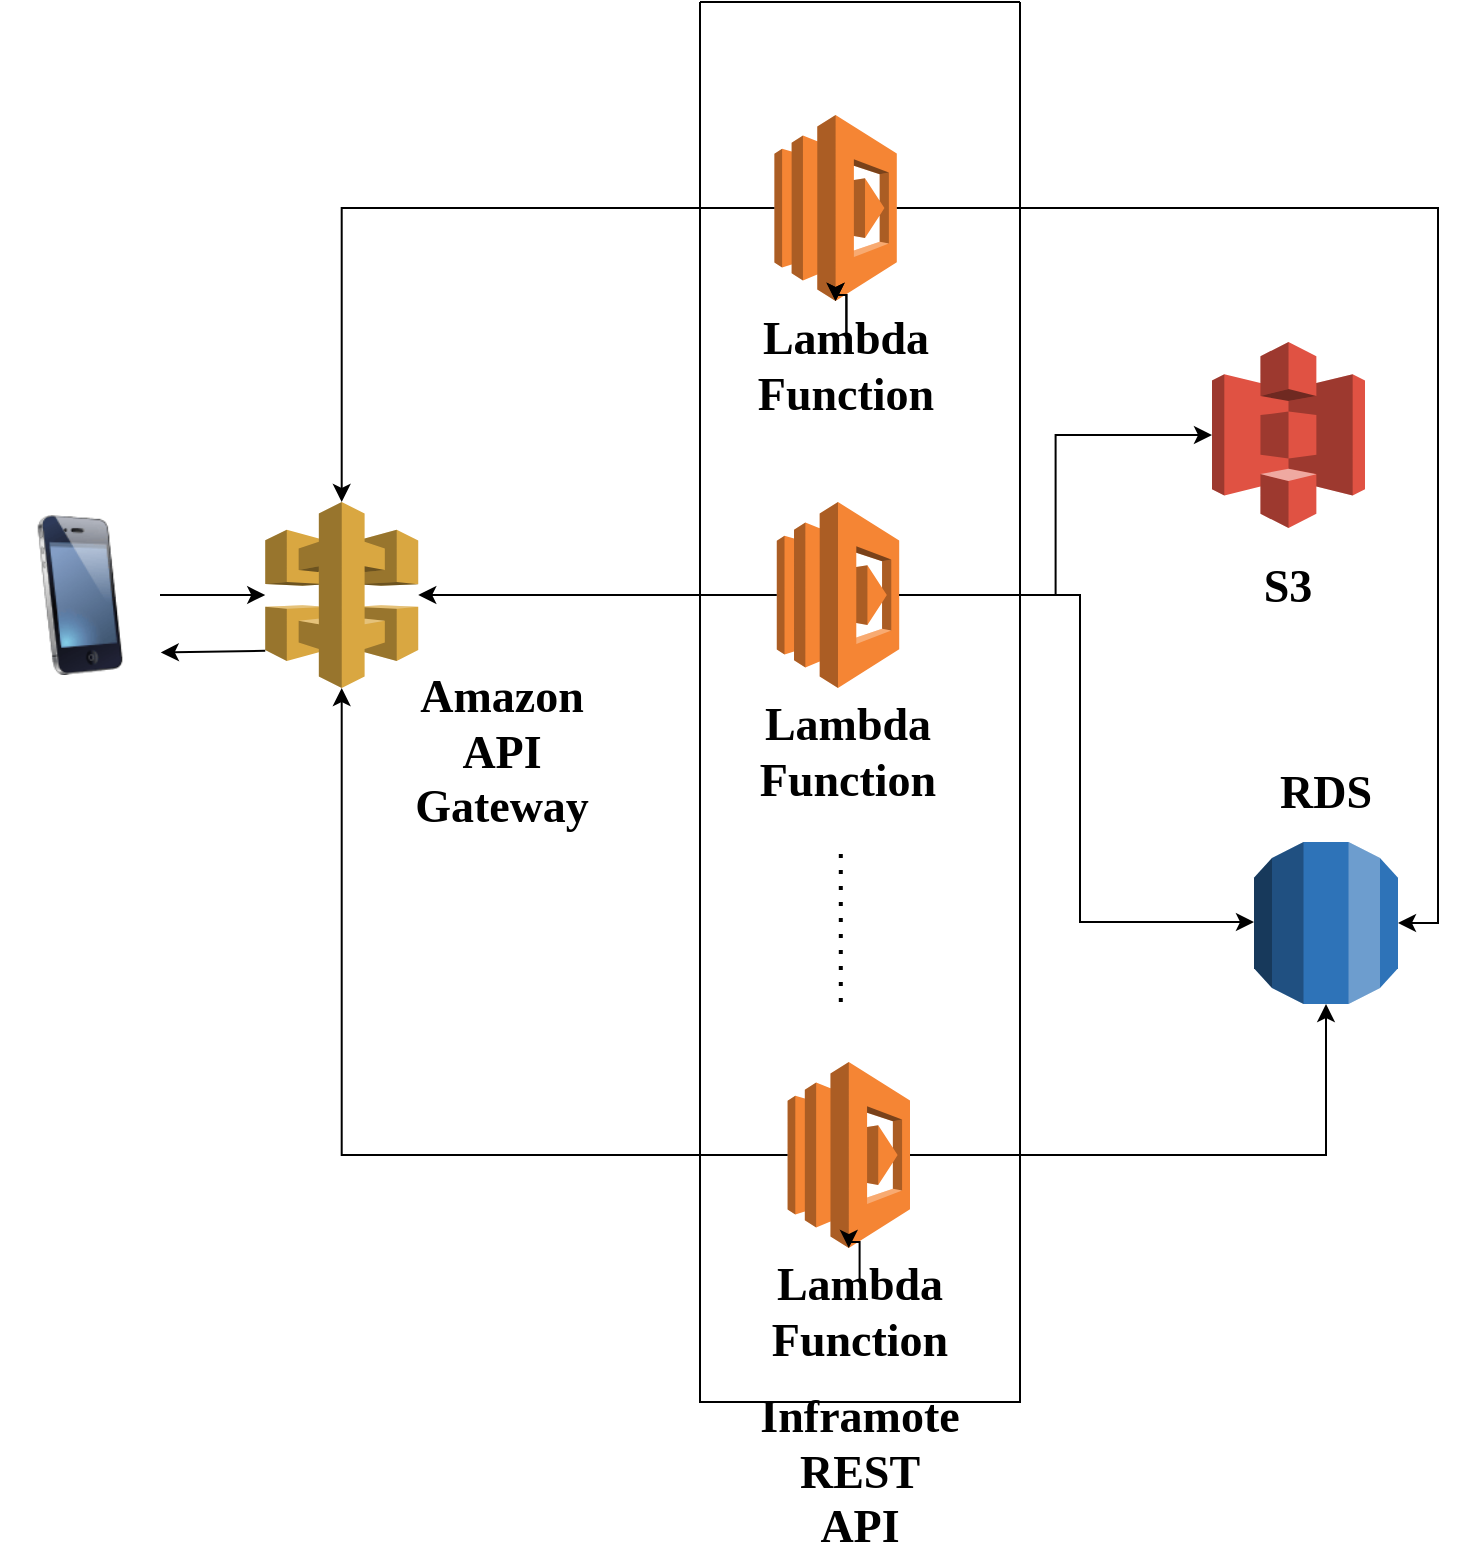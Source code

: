 <mxfile version="17.2.4" type="device"><diagram id="uBw-lMFu6zIgQvxV3h74" name="Page-1"><mxGraphModel dx="1564" dy="1062" grid="1" gridSize="10" guides="1" tooltips="1" connect="1" arrows="1" fold="1" page="1" pageScale="1" pageWidth="850" pageHeight="1100" math="0" shadow="0"><root><mxCell id="0"/><mxCell id="1" parent="0"/><mxCell id="rxGtsjvPX6D4yO6EGamH-27" value="" style="group" vertex="1" connectable="0" parent="1"><mxGeometry x="626" y="210" width="76.5" height="136.5" as="geometry"/></mxCell><mxCell id="rxGtsjvPX6D4yO6EGamH-5" value="" style="outlineConnect=0;dashed=0;verticalLabelPosition=bottom;verticalAlign=top;align=center;html=1;shape=mxgraph.aws3.s3;fillColor=#E05243;gradientColor=none;" vertex="1" parent="rxGtsjvPX6D4yO6EGamH-27"><mxGeometry width="76.5" height="93" as="geometry"/></mxCell><mxCell id="rxGtsjvPX6D4yO6EGamH-6" value="&lt;font face=&quot;Shadows Into Light&quot; style=&quot;font-size: 23px&quot;&gt;S3&lt;/font&gt;" style="text;html=1;strokeColor=none;fillColor=none;align=center;verticalAlign=middle;whiteSpace=wrap;rounded=0;fontStyle=1" vertex="1" parent="rxGtsjvPX6D4yO6EGamH-27"><mxGeometry x="8.25" y="106.5" width="60" height="30" as="geometry"/></mxCell><mxCell id="rxGtsjvPX6D4yO6EGamH-32" value="" style="group" vertex="1" connectable="0" parent="1"><mxGeometry x="370" y="40" width="160" height="700" as="geometry"/></mxCell><mxCell id="rxGtsjvPX6D4yO6EGamH-21" value="" style="endArrow=none;dashed=1;html=1;dashPattern=1 3;strokeWidth=2;rounded=0;fontFamily=Shadows Into Light;fontSource=https%3A%2F%2Ffonts.googleapis.com%2Fcss%3Ffamily%3DShadows%2BInto%2BLight;fontSize=23;" edge="1" parent="rxGtsjvPX6D4yO6EGamH-32"><mxGeometry width="50" height="50" relative="1" as="geometry"><mxPoint x="70.4" y="500" as="sourcePoint"/><mxPoint x="70.4" y="420" as="targetPoint"/></mxGeometry></mxCell><mxCell id="rxGtsjvPX6D4yO6EGamH-23" value="" style="swimlane;startSize=0;fontFamily=Shadows Into Light;fontSource=https%3A%2F%2Ffonts.googleapis.com%2Fcss%3Ffamily%3DShadows%2BInto%2BLight;fontSize=23;" vertex="1" parent="rxGtsjvPX6D4yO6EGamH-32"><mxGeometry width="160" height="700" as="geometry"/></mxCell><mxCell id="rxGtsjvPX6D4yO6EGamH-29" value="" style="group" vertex="1" connectable="0" parent="rxGtsjvPX6D4yO6EGamH-32"><mxGeometry x="37.2" y="56.5" width="61.2" height="140" as="geometry"/></mxCell><mxCell id="rxGtsjvPX6D4yO6EGamH-11" value="" style="outlineConnect=0;dashed=0;verticalLabelPosition=bottom;verticalAlign=top;align=center;html=1;shape=mxgraph.aws3.lambda;fillColor=#F58534;gradientColor=none;" vertex="1" parent="rxGtsjvPX6D4yO6EGamH-29"><mxGeometry width="61.2" height="93" as="geometry"/></mxCell><mxCell id="rxGtsjvPX6D4yO6EGamH-12" value="&lt;font face=&quot;Shadows Into Light&quot; style=&quot;font-size: 23px&quot;&gt;Lambda Function&lt;/font&gt;" style="text;html=1;strokeColor=none;fillColor=none;align=center;verticalAlign=middle;whiteSpace=wrap;rounded=0;fontStyle=1" vertex="1" parent="rxGtsjvPX6D4yO6EGamH-29"><mxGeometry x="12" y="110" width="48" height="30" as="geometry"/></mxCell><mxCell id="rxGtsjvPX6D4yO6EGamH-17" value="" style="edgeStyle=orthogonalEdgeStyle;rounded=0;orthogonalLoop=1;jettySize=auto;html=1;fontFamily=Shadows Into Light;fontSource=https%3A%2F%2Ffonts.googleapis.com%2Fcss%3Ffamily%3DShadows%2BInto%2BLight;fontSize=23;" edge="1" parent="rxGtsjvPX6D4yO6EGamH-29" source="rxGtsjvPX6D4yO6EGamH-12" target="rxGtsjvPX6D4yO6EGamH-11"><mxGeometry relative="1" as="geometry"/></mxCell><mxCell id="rxGtsjvPX6D4yO6EGamH-18" value="" style="edgeStyle=orthogonalEdgeStyle;rounded=0;orthogonalLoop=1;jettySize=auto;html=1;fontFamily=Shadows Into Light;fontSource=https%3A%2F%2Ffonts.googleapis.com%2Fcss%3Ffamily%3DShadows%2BInto%2BLight;fontSize=23;" edge="1" parent="rxGtsjvPX6D4yO6EGamH-29" source="rxGtsjvPX6D4yO6EGamH-12" target="rxGtsjvPX6D4yO6EGamH-11"><mxGeometry relative="1" as="geometry"/></mxCell><mxCell id="rxGtsjvPX6D4yO6EGamH-30" value="" style="group" vertex="1" connectable="0" parent="rxGtsjvPX6D4yO6EGamH-32"><mxGeometry x="38.4" y="250" width="61.2" height="140" as="geometry"/></mxCell><mxCell id="rxGtsjvPX6D4yO6EGamH-13" value="" style="outlineConnect=0;dashed=0;verticalLabelPosition=bottom;verticalAlign=top;align=center;html=1;shape=mxgraph.aws3.lambda;fillColor=#F58534;gradientColor=none;" vertex="1" parent="rxGtsjvPX6D4yO6EGamH-30"><mxGeometry width="61.2" height="93" as="geometry"/></mxCell><mxCell id="rxGtsjvPX6D4yO6EGamH-14" value="&lt;font face=&quot;Shadows Into Light&quot; style=&quot;font-size: 23px&quot;&gt;Lambda Function&lt;/font&gt;" style="text;html=1;strokeColor=none;fillColor=none;align=center;verticalAlign=middle;whiteSpace=wrap;rounded=0;fontStyle=1" vertex="1" parent="rxGtsjvPX6D4yO6EGamH-30"><mxGeometry x="12" y="110" width="48" height="30" as="geometry"/></mxCell><mxCell id="rxGtsjvPX6D4yO6EGamH-31" value="" style="group" vertex="1" connectable="0" parent="rxGtsjvPX6D4yO6EGamH-32"><mxGeometry x="43.8" y="530" width="61.2" height="140" as="geometry"/></mxCell><mxCell id="rxGtsjvPX6D4yO6EGamH-15" value="" style="outlineConnect=0;dashed=0;verticalLabelPosition=bottom;verticalAlign=top;align=center;html=1;shape=mxgraph.aws3.lambda;fillColor=#F58534;gradientColor=none;" vertex="1" parent="rxGtsjvPX6D4yO6EGamH-31"><mxGeometry width="61.2" height="93" as="geometry"/></mxCell><mxCell id="rxGtsjvPX6D4yO6EGamH-16" value="&lt;font face=&quot;Shadows Into Light&quot; style=&quot;font-size: 23px&quot;&gt;Lambda Function&lt;/font&gt;" style="text;html=1;strokeColor=none;fillColor=none;align=center;verticalAlign=middle;whiteSpace=wrap;rounded=0;fontStyle=1" vertex="1" parent="rxGtsjvPX6D4yO6EGamH-31"><mxGeometry x="12" y="110" width="48" height="30" as="geometry"/></mxCell><mxCell id="rxGtsjvPX6D4yO6EGamH-19" value="" style="edgeStyle=orthogonalEdgeStyle;rounded=0;orthogonalLoop=1;jettySize=auto;html=1;fontFamily=Shadows Into Light;fontSource=https%3A%2F%2Ffonts.googleapis.com%2Fcss%3Ffamily%3DShadows%2BInto%2BLight;fontSize=23;" edge="1" parent="rxGtsjvPX6D4yO6EGamH-31" source="rxGtsjvPX6D4yO6EGamH-16" target="rxGtsjvPX6D4yO6EGamH-15"><mxGeometry relative="1" as="geometry"/></mxCell><mxCell id="rxGtsjvPX6D4yO6EGamH-35" value="" style="group" vertex="1" connectable="0" parent="1"><mxGeometry x="632.13" y="460" width="101.75" height="127" as="geometry"/></mxCell><mxCell id="rxGtsjvPX6D4yO6EGamH-33" value="" style="outlineConnect=0;dashed=0;verticalLabelPosition=bottom;verticalAlign=top;align=center;html=1;shape=mxgraph.aws3.rds;fillColor=#2E73B8;gradientColor=none;fontFamily=Shadows Into Light;fontSource=https%3A%2F%2Ffonts.googleapis.com%2Fcss%3Ffamily%3DShadows%2BInto%2BLight;fontSize=23;" vertex="1" parent="rxGtsjvPX6D4yO6EGamH-35"><mxGeometry x="14.87" width="72" height="81" as="geometry"/></mxCell><mxCell id="rxGtsjvPX6D4yO6EGamH-36" value="" style="group" vertex="1" connectable="0" parent="1"><mxGeometry x="140" y="290" width="101.75" height="162" as="geometry"/></mxCell><mxCell id="rxGtsjvPX6D4yO6EGamH-1" value="" style="outlineConnect=0;dashed=0;verticalLabelPosition=bottom;verticalAlign=top;align=center;html=1;shape=mxgraph.aws3.api_gateway;fillColor=#D9A741;gradientColor=none;" vertex="1" parent="rxGtsjvPX6D4yO6EGamH-36"><mxGeometry x="12.62" width="76.5" height="93" as="geometry"/></mxCell><mxCell id="rxGtsjvPX6D4yO6EGamH-39" value="&lt;font face=&quot;Shadows Into Light&quot; style=&quot;font-size: 23px&quot;&gt;Inframote REST API&lt;/font&gt;" style="text;html=1;strokeColor=none;fillColor=none;align=center;verticalAlign=middle;whiteSpace=wrap;rounded=0;fontStyle=1" vertex="1" parent="1"><mxGeometry x="399.13" y="760" width="101.75" height="30" as="geometry"/></mxCell><mxCell id="rxGtsjvPX6D4yO6EGamH-41" style="edgeStyle=orthogonalEdgeStyle;rounded=0;orthogonalLoop=1;jettySize=auto;html=1;fontFamily=Shadows Into Light;fontSource=https%3A%2F%2Ffonts.googleapis.com%2Fcss%3Ffamily%3DShadows%2BInto%2BLight;fontSize=23;" edge="1" parent="1" source="rxGtsjvPX6D4yO6EGamH-11" target="rxGtsjvPX6D4yO6EGamH-1"><mxGeometry relative="1" as="geometry"/></mxCell><mxCell id="rxGtsjvPX6D4yO6EGamH-42" style="edgeStyle=orthogonalEdgeStyle;rounded=0;orthogonalLoop=1;jettySize=auto;html=1;fontFamily=Shadows Into Light;fontSource=https%3A%2F%2Ffonts.googleapis.com%2Fcss%3Ffamily%3DShadows%2BInto%2BLight;fontSize=23;" edge="1" parent="1" source="rxGtsjvPX6D4yO6EGamH-13" target="rxGtsjvPX6D4yO6EGamH-1"><mxGeometry relative="1" as="geometry"/></mxCell><mxCell id="rxGtsjvPX6D4yO6EGamH-45" style="edgeStyle=orthogonalEdgeStyle;rounded=0;orthogonalLoop=1;jettySize=auto;html=1;fontFamily=Shadows Into Light;fontSource=https%3A%2F%2Ffonts.googleapis.com%2Fcss%3Ffamily%3DShadows%2BInto%2BLight;fontSize=23;" edge="1" parent="1" source="rxGtsjvPX6D4yO6EGamH-15" target="rxGtsjvPX6D4yO6EGamH-1"><mxGeometry relative="1" as="geometry"/></mxCell><mxCell id="rxGtsjvPX6D4yO6EGamH-9" value="&lt;font face=&quot;Shadows Into Light&quot; style=&quot;font-size: 23px&quot;&gt;Amazon API Gateway&lt;/font&gt;" style="text;html=1;strokeColor=none;fillColor=none;align=center;verticalAlign=middle;whiteSpace=wrap;rounded=0;fontStyle=1" vertex="1" parent="1"><mxGeometry x="220" y="400" width="101.75" height="30" as="geometry"/></mxCell><mxCell id="rxGtsjvPX6D4yO6EGamH-47" style="edgeStyle=orthogonalEdgeStyle;rounded=0;orthogonalLoop=1;jettySize=auto;html=1;fontFamily=Shadows Into Light;fontSource=https%3A%2F%2Ffonts.googleapis.com%2Fcss%3Ffamily%3DShadows%2BInto%2BLight;fontSize=23;" edge="1" parent="1" source="rxGtsjvPX6D4yO6EGamH-13" target="rxGtsjvPX6D4yO6EGamH-5"><mxGeometry relative="1" as="geometry"/></mxCell><mxCell id="rxGtsjvPX6D4yO6EGamH-48" style="edgeStyle=orthogonalEdgeStyle;rounded=0;orthogonalLoop=1;jettySize=auto;html=1;entryX=1;entryY=0.5;entryDx=0;entryDy=0;entryPerimeter=0;fontFamily=Shadows Into Light;fontSource=https%3A%2F%2Ffonts.googleapis.com%2Fcss%3Ffamily%3DShadows%2BInto%2BLight;fontSize=23;" edge="1" parent="1" source="rxGtsjvPX6D4yO6EGamH-11" target="rxGtsjvPX6D4yO6EGamH-33"><mxGeometry relative="1" as="geometry"/></mxCell><mxCell id="rxGtsjvPX6D4yO6EGamH-49" style="edgeStyle=orthogonalEdgeStyle;rounded=0;orthogonalLoop=1;jettySize=auto;html=1;fontFamily=Shadows Into Light;fontSource=https%3A%2F%2Ffonts.googleapis.com%2Fcss%3Ffamily%3DShadows%2BInto%2BLight;fontSize=23;" edge="1" parent="1" source="rxGtsjvPX6D4yO6EGamH-15" target="rxGtsjvPX6D4yO6EGamH-33"><mxGeometry relative="1" as="geometry"/></mxCell><mxCell id="rxGtsjvPX6D4yO6EGamH-50" style="edgeStyle=orthogonalEdgeStyle;rounded=0;orthogonalLoop=1;jettySize=auto;html=1;fontFamily=Shadows Into Light;fontSource=https%3A%2F%2Ffonts.googleapis.com%2Fcss%3Ffamily%3DShadows%2BInto%2BLight;fontSize=23;" edge="1" parent="1" source="rxGtsjvPX6D4yO6EGamH-13" target="rxGtsjvPX6D4yO6EGamH-33"><mxGeometry relative="1" as="geometry"><Array as="points"><mxPoint x="560" y="336"/><mxPoint x="560" y="500"/></Array></mxGeometry></mxCell><mxCell id="rxGtsjvPX6D4yO6EGamH-34" value="&lt;font face=&quot;Shadows Into Light&quot; style=&quot;font-size: 23px&quot;&gt;RDS&lt;/font&gt;" style="text;html=1;strokeColor=none;fillColor=none;align=center;verticalAlign=middle;whiteSpace=wrap;rounded=0;fontStyle=1" vertex="1" parent="1"><mxGeometry x="632.13" y="420" width="101.75" height="30" as="geometry"/></mxCell><mxCell id="rxGtsjvPX6D4yO6EGamH-54" value="" style="image;html=1;image=img/lib/clip_art/telecommunication/iPhone_128x128.png;fontFamily=Shadows Into Light;fontSource=https%3A%2F%2Ffonts.googleapis.com%2Fcss%3Ffamily%3DShadows%2BInto%2BLight;fontSize=23;" vertex="1" parent="1"><mxGeometry x="20" y="296.5" width="80" height="80" as="geometry"/></mxCell><mxCell id="rxGtsjvPX6D4yO6EGamH-55" value="" style="endArrow=classic;html=1;rounded=0;fontFamily=Shadows Into Light;fontSource=https%3A%2F%2Ffonts.googleapis.com%2Fcss%3Ffamily%3DShadows%2BInto%2BLight;fontSize=23;exitX=1;exitY=0.5;exitDx=0;exitDy=0;" edge="1" parent="1" source="rxGtsjvPX6D4yO6EGamH-54" target="rxGtsjvPX6D4yO6EGamH-1"><mxGeometry width="50" height="50" relative="1" as="geometry"><mxPoint x="-70" y="430" as="sourcePoint"/><mxPoint x="-20" y="380" as="targetPoint"/></mxGeometry></mxCell><mxCell id="rxGtsjvPX6D4yO6EGamH-56" value="" style="endArrow=classic;html=1;rounded=0;fontFamily=Shadows Into Light;fontSource=https%3A%2F%2Ffonts.googleapis.com%2Fcss%3Ffamily%3DShadows%2BInto%2BLight;fontSize=23;entryX=1.005;entryY=0.859;entryDx=0;entryDy=0;exitX=0;exitY=0.8;exitDx=0;exitDy=0;exitPerimeter=0;entryPerimeter=0;" edge="1" parent="1" source="rxGtsjvPX6D4yO6EGamH-1" target="rxGtsjvPX6D4yO6EGamH-54"><mxGeometry width="50" height="50" relative="1" as="geometry"><mxPoint x="20" y="520" as="sourcePoint"/><mxPoint x="70" y="470" as="targetPoint"/></mxGeometry></mxCell></root></mxGraphModel></diagram></mxfile>
